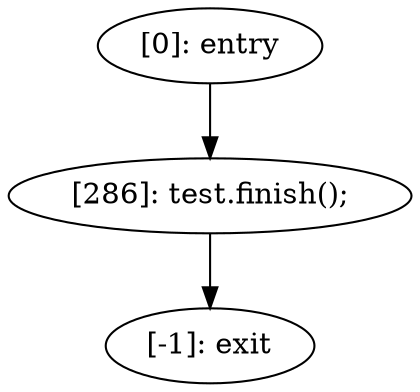 digraph {
"0" [label="[286]: test.finish();\n"] 
"1" [label="[-1]: exit"] 
"2" [label="[0]: entry"] 
"0" -> "1" [label=""] 
"2" -> "0" [label=""] 
}
